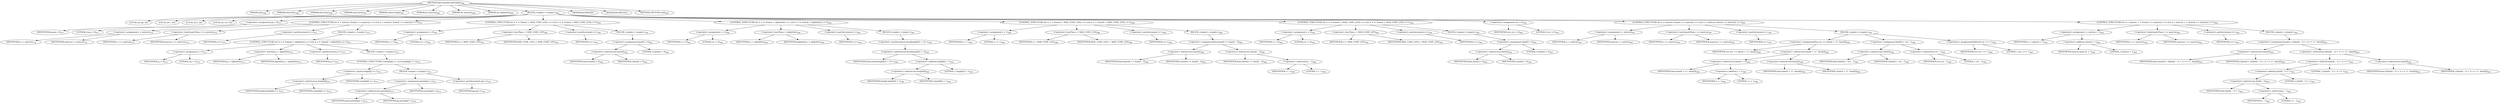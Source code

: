 digraph "hbCreateDecodeTables" {  
"962" [label = <(METHOD,hbCreateDecodeTables)<SUB>366</SUB>> ]
"963" [label = <(PARAM,this)<SUB>366</SUB>> ]
"964" [label = <(PARAM,int[] limit)<SUB>366</SUB>> ]
"965" [label = <(PARAM,int[] base)<SUB>366</SUB>> ]
"966" [label = <(PARAM,int[] perm)<SUB>367</SUB>> ]
"967" [label = <(PARAM,char[] length)<SUB>367</SUB>> ]
"968" [label = <(PARAM,int minLen)<SUB>368</SUB>> ]
"969" [label = <(PARAM,int maxLen)<SUB>368</SUB>> ]
"970" [label = <(PARAM,int alphaSize)<SUB>368</SUB>> ]
"971" [label = <(BLOCK,&lt;empty&gt;,&lt;empty&gt;)<SUB>368</SUB>> ]
"972" [label = <(LOCAL,int pp: int)> ]
"973" [label = <(LOCAL,int i: int)> ]
"974" [label = <(LOCAL,int j: int)> ]
"975" [label = <(LOCAL,int vec: int)> ]
"976" [label = <(&lt;operator&gt;.assignment,pp = 0)<SUB>371</SUB>> ]
"977" [label = <(IDENTIFIER,pp,pp = 0)<SUB>371</SUB>> ]
"978" [label = <(LITERAL,0,pp = 0)<SUB>371</SUB>> ]
"979" [label = <(CONTROL_STRUCTURE,for (i = minLen; Some(i &lt;= maxLen); i++),for (i = minLen; Some(i &lt;= maxLen); i++))<SUB>372</SUB>> ]
"980" [label = <(&lt;operator&gt;.assignment,i = minLen)<SUB>372</SUB>> ]
"981" [label = <(IDENTIFIER,i,i = minLen)<SUB>372</SUB>> ]
"982" [label = <(IDENTIFIER,minLen,i = minLen)<SUB>372</SUB>> ]
"983" [label = <(&lt;operator&gt;.lessEqualsThan,i &lt;= maxLen)<SUB>372</SUB>> ]
"984" [label = <(IDENTIFIER,i,i &lt;= maxLen)<SUB>372</SUB>> ]
"985" [label = <(IDENTIFIER,maxLen,i &lt;= maxLen)<SUB>372</SUB>> ]
"986" [label = <(&lt;operator&gt;.postIncrement,i++)<SUB>372</SUB>> ]
"987" [label = <(IDENTIFIER,i,i++)<SUB>372</SUB>> ]
"988" [label = <(BLOCK,&lt;empty&gt;,&lt;empty&gt;)<SUB>372</SUB>> ]
"989" [label = <(CONTROL_STRUCTURE,for (j = 0; Some(j &lt; alphaSize); j++),for (j = 0; Some(j &lt; alphaSize); j++))<SUB>373</SUB>> ]
"990" [label = <(&lt;operator&gt;.assignment,j = 0)<SUB>373</SUB>> ]
"991" [label = <(IDENTIFIER,j,j = 0)<SUB>373</SUB>> ]
"992" [label = <(LITERAL,0,j = 0)<SUB>373</SUB>> ]
"993" [label = <(&lt;operator&gt;.lessThan,j &lt; alphaSize)<SUB>373</SUB>> ]
"994" [label = <(IDENTIFIER,j,j &lt; alphaSize)<SUB>373</SUB>> ]
"995" [label = <(IDENTIFIER,alphaSize,j &lt; alphaSize)<SUB>373</SUB>> ]
"996" [label = <(&lt;operator&gt;.postIncrement,j++)<SUB>373</SUB>> ]
"997" [label = <(IDENTIFIER,j,j++)<SUB>373</SUB>> ]
"998" [label = <(BLOCK,&lt;empty&gt;,&lt;empty&gt;)<SUB>373</SUB>> ]
"999" [label = <(CONTROL_STRUCTURE,if (length[j] == i),if (length[j] == i))<SUB>374</SUB>> ]
"1000" [label = <(&lt;operator&gt;.equals,length[j] == i)<SUB>374</SUB>> ]
"1001" [label = <(&lt;operator&gt;.indexAccess,length[j])<SUB>374</SUB>> ]
"1002" [label = <(IDENTIFIER,length,length[j] == i)<SUB>374</SUB>> ]
"1003" [label = <(IDENTIFIER,j,length[j] == i)<SUB>374</SUB>> ]
"1004" [label = <(IDENTIFIER,i,length[j] == i)<SUB>374</SUB>> ]
"1005" [label = <(BLOCK,&lt;empty&gt;,&lt;empty&gt;)<SUB>374</SUB>> ]
"1006" [label = <(&lt;operator&gt;.assignment,perm[pp] = j)<SUB>375</SUB>> ]
"1007" [label = <(&lt;operator&gt;.indexAccess,perm[pp])<SUB>375</SUB>> ]
"1008" [label = <(IDENTIFIER,perm,perm[pp] = j)<SUB>375</SUB>> ]
"1009" [label = <(IDENTIFIER,pp,perm[pp] = j)<SUB>375</SUB>> ]
"1010" [label = <(IDENTIFIER,j,perm[pp] = j)<SUB>375</SUB>> ]
"1011" [label = <(&lt;operator&gt;.postIncrement,pp++)<SUB>376</SUB>> ]
"1012" [label = <(IDENTIFIER,pp,pp++)<SUB>376</SUB>> ]
"1013" [label = <(CONTROL_STRUCTURE,for (i = 0; Some(i &lt; MAX_CODE_LEN); i++),for (i = 0; Some(i &lt; MAX_CODE_LEN); i++))<SUB>381</SUB>> ]
"1014" [label = <(&lt;operator&gt;.assignment,i = 0)<SUB>381</SUB>> ]
"1015" [label = <(IDENTIFIER,i,i = 0)<SUB>381</SUB>> ]
"1016" [label = <(LITERAL,0,i = 0)<SUB>381</SUB>> ]
"1017" [label = <(&lt;operator&gt;.lessThan,i &lt; MAX_CODE_LEN)<SUB>381</SUB>> ]
"1018" [label = <(IDENTIFIER,i,i &lt; MAX_CODE_LEN)<SUB>381</SUB>> ]
"1019" [label = <(IDENTIFIER,MAX_CODE_LEN,i &lt; MAX_CODE_LEN)<SUB>381</SUB>> ]
"1020" [label = <(&lt;operator&gt;.postIncrement,i++)<SUB>381</SUB>> ]
"1021" [label = <(IDENTIFIER,i,i++)<SUB>381</SUB>> ]
"1022" [label = <(BLOCK,&lt;empty&gt;,&lt;empty&gt;)<SUB>381</SUB>> ]
"1023" [label = <(&lt;operator&gt;.assignment,base[i] = 0)<SUB>382</SUB>> ]
"1024" [label = <(&lt;operator&gt;.indexAccess,base[i])<SUB>382</SUB>> ]
"1025" [label = <(IDENTIFIER,base,base[i] = 0)<SUB>382</SUB>> ]
"1026" [label = <(IDENTIFIER,i,base[i] = 0)<SUB>382</SUB>> ]
"1027" [label = <(LITERAL,0,base[i] = 0)<SUB>382</SUB>> ]
"1028" [label = <(CONTROL_STRUCTURE,for (i = 0; Some(i &lt; alphaSize); i++),for (i = 0; Some(i &lt; alphaSize); i++))<SUB>384</SUB>> ]
"1029" [label = <(&lt;operator&gt;.assignment,i = 0)<SUB>384</SUB>> ]
"1030" [label = <(IDENTIFIER,i,i = 0)<SUB>384</SUB>> ]
"1031" [label = <(LITERAL,0,i = 0)<SUB>384</SUB>> ]
"1032" [label = <(&lt;operator&gt;.lessThan,i &lt; alphaSize)<SUB>384</SUB>> ]
"1033" [label = <(IDENTIFIER,i,i &lt; alphaSize)<SUB>384</SUB>> ]
"1034" [label = <(IDENTIFIER,alphaSize,i &lt; alphaSize)<SUB>384</SUB>> ]
"1035" [label = <(&lt;operator&gt;.postIncrement,i++)<SUB>384</SUB>> ]
"1036" [label = <(IDENTIFIER,i,i++)<SUB>384</SUB>> ]
"1037" [label = <(BLOCK,&lt;empty&gt;,&lt;empty&gt;)<SUB>384</SUB>> ]
"1038" [label = <(&lt;operator&gt;.postIncrement,base[length[i] + 1]++)<SUB>385</SUB>> ]
"1039" [label = <(&lt;operator&gt;.indexAccess,base[length[i] + 1])<SUB>385</SUB>> ]
"1040" [label = <(IDENTIFIER,base,base[length[i] + 1]++)<SUB>385</SUB>> ]
"1041" [label = <(&lt;operator&gt;.addition,length[i] + 1)<SUB>385</SUB>> ]
"1042" [label = <(&lt;operator&gt;.indexAccess,length[i])<SUB>385</SUB>> ]
"1043" [label = <(IDENTIFIER,length,length[i] + 1)<SUB>385</SUB>> ]
"1044" [label = <(IDENTIFIER,i,length[i] + 1)<SUB>385</SUB>> ]
"1045" [label = <(LITERAL,1,length[i] + 1)<SUB>385</SUB>> ]
"1046" [label = <(CONTROL_STRUCTURE,for (i = 1; Some(i &lt; MAX_CODE_LEN); i++),for (i = 1; Some(i &lt; MAX_CODE_LEN); i++))<SUB>388</SUB>> ]
"1047" [label = <(&lt;operator&gt;.assignment,i = 1)<SUB>388</SUB>> ]
"1048" [label = <(IDENTIFIER,i,i = 1)<SUB>388</SUB>> ]
"1049" [label = <(LITERAL,1,i = 1)<SUB>388</SUB>> ]
"1050" [label = <(&lt;operator&gt;.lessThan,i &lt; MAX_CODE_LEN)<SUB>388</SUB>> ]
"1051" [label = <(IDENTIFIER,i,i &lt; MAX_CODE_LEN)<SUB>388</SUB>> ]
"1052" [label = <(IDENTIFIER,MAX_CODE_LEN,i &lt; MAX_CODE_LEN)<SUB>388</SUB>> ]
"1053" [label = <(&lt;operator&gt;.postIncrement,i++)<SUB>388</SUB>> ]
"1054" [label = <(IDENTIFIER,i,i++)<SUB>388</SUB>> ]
"1055" [label = <(BLOCK,&lt;empty&gt;,&lt;empty&gt;)<SUB>388</SUB>> ]
"1056" [label = <(&lt;operator&gt;.assignmentPlus,base[i] += base[i - 1])<SUB>389</SUB>> ]
"1057" [label = <(&lt;operator&gt;.indexAccess,base[i])<SUB>389</SUB>> ]
"1058" [label = <(IDENTIFIER,base,base[i] += base[i - 1])<SUB>389</SUB>> ]
"1059" [label = <(IDENTIFIER,i,base[i] += base[i - 1])<SUB>389</SUB>> ]
"1060" [label = <(&lt;operator&gt;.indexAccess,base[i - 1])<SUB>389</SUB>> ]
"1061" [label = <(IDENTIFIER,base,base[i] += base[i - 1])<SUB>389</SUB>> ]
"1062" [label = <(&lt;operator&gt;.subtraction,i - 1)<SUB>389</SUB>> ]
"1063" [label = <(IDENTIFIER,i,i - 1)<SUB>389</SUB>> ]
"1064" [label = <(LITERAL,1,i - 1)<SUB>389</SUB>> ]
"1065" [label = <(CONTROL_STRUCTURE,for (i = 0; Some(i &lt; MAX_CODE_LEN); i++),for (i = 0; Some(i &lt; MAX_CODE_LEN); i++))<SUB>392</SUB>> ]
"1066" [label = <(&lt;operator&gt;.assignment,i = 0)<SUB>392</SUB>> ]
"1067" [label = <(IDENTIFIER,i,i = 0)<SUB>392</SUB>> ]
"1068" [label = <(LITERAL,0,i = 0)<SUB>392</SUB>> ]
"1069" [label = <(&lt;operator&gt;.lessThan,i &lt; MAX_CODE_LEN)<SUB>392</SUB>> ]
"1070" [label = <(IDENTIFIER,i,i &lt; MAX_CODE_LEN)<SUB>392</SUB>> ]
"1071" [label = <(IDENTIFIER,MAX_CODE_LEN,i &lt; MAX_CODE_LEN)<SUB>392</SUB>> ]
"1072" [label = <(&lt;operator&gt;.postIncrement,i++)<SUB>392</SUB>> ]
"1073" [label = <(IDENTIFIER,i,i++)<SUB>392</SUB>> ]
"1074" [label = <(BLOCK,&lt;empty&gt;,&lt;empty&gt;)<SUB>392</SUB>> ]
"1075" [label = <(&lt;operator&gt;.assignment,limit[i] = 0)<SUB>393</SUB>> ]
"1076" [label = <(&lt;operator&gt;.indexAccess,limit[i])<SUB>393</SUB>> ]
"1077" [label = <(IDENTIFIER,limit,limit[i] = 0)<SUB>393</SUB>> ]
"1078" [label = <(IDENTIFIER,i,limit[i] = 0)<SUB>393</SUB>> ]
"1079" [label = <(LITERAL,0,limit[i] = 0)<SUB>393</SUB>> ]
"1080" [label = <(&lt;operator&gt;.assignment,vec = 0)<SUB>395</SUB>> ]
"1081" [label = <(IDENTIFIER,vec,vec = 0)<SUB>395</SUB>> ]
"1082" [label = <(LITERAL,0,vec = 0)<SUB>395</SUB>> ]
"1083" [label = <(CONTROL_STRUCTURE,for (i = minLen; Some(i &lt;= maxLen); i++),for (i = minLen; Some(i &lt;= maxLen); i++))<SUB>397</SUB>> ]
"1084" [label = <(&lt;operator&gt;.assignment,i = minLen)<SUB>397</SUB>> ]
"1085" [label = <(IDENTIFIER,i,i = minLen)<SUB>397</SUB>> ]
"1086" [label = <(IDENTIFIER,minLen,i = minLen)<SUB>397</SUB>> ]
"1087" [label = <(&lt;operator&gt;.lessEqualsThan,i &lt;= maxLen)<SUB>397</SUB>> ]
"1088" [label = <(IDENTIFIER,i,i &lt;= maxLen)<SUB>397</SUB>> ]
"1089" [label = <(IDENTIFIER,maxLen,i &lt;= maxLen)<SUB>397</SUB>> ]
"1090" [label = <(&lt;operator&gt;.postIncrement,i++)<SUB>397</SUB>> ]
"1091" [label = <(IDENTIFIER,i,i++)<SUB>397</SUB>> ]
"1092" [label = <(BLOCK,&lt;empty&gt;,&lt;empty&gt;)<SUB>397</SUB>> ]
"1093" [label = <(&lt;operator&gt;.assignmentPlus,vec += base[i + 1] - base[i])<SUB>398</SUB>> ]
"1094" [label = <(IDENTIFIER,vec,vec += base[i + 1] - base[i])<SUB>398</SUB>> ]
"1095" [label = <(&lt;operator&gt;.subtraction,base[i + 1] - base[i])<SUB>398</SUB>> ]
"1096" [label = <(&lt;operator&gt;.indexAccess,base[i + 1])<SUB>398</SUB>> ]
"1097" [label = <(IDENTIFIER,base,base[i + 1] - base[i])<SUB>398</SUB>> ]
"1098" [label = <(&lt;operator&gt;.addition,i + 1)<SUB>398</SUB>> ]
"1099" [label = <(IDENTIFIER,i,i + 1)<SUB>398</SUB>> ]
"1100" [label = <(LITERAL,1,i + 1)<SUB>398</SUB>> ]
"1101" [label = <(&lt;operator&gt;.indexAccess,base[i])<SUB>398</SUB>> ]
"1102" [label = <(IDENTIFIER,base,base[i + 1] - base[i])<SUB>398</SUB>> ]
"1103" [label = <(IDENTIFIER,i,base[i + 1] - base[i])<SUB>398</SUB>> ]
"1104" [label = <(&lt;operator&gt;.assignment,limit[i] = vec - 1)<SUB>399</SUB>> ]
"1105" [label = <(&lt;operator&gt;.indexAccess,limit[i])<SUB>399</SUB>> ]
"1106" [label = <(IDENTIFIER,limit,limit[i] = vec - 1)<SUB>399</SUB>> ]
"1107" [label = <(IDENTIFIER,i,limit[i] = vec - 1)<SUB>399</SUB>> ]
"1108" [label = <(&lt;operator&gt;.subtraction,vec - 1)<SUB>399</SUB>> ]
"1109" [label = <(IDENTIFIER,vec,vec - 1)<SUB>399</SUB>> ]
"1110" [label = <(LITERAL,1,vec - 1)<SUB>399</SUB>> ]
"1111" [label = <(&lt;operators&gt;.assignmentShiftLeft,vec &lt;&lt;= 1)<SUB>400</SUB>> ]
"1112" [label = <(IDENTIFIER,vec,vec &lt;&lt;= 1)<SUB>400</SUB>> ]
"1113" [label = <(LITERAL,1,vec &lt;&lt;= 1)<SUB>400</SUB>> ]
"1114" [label = <(CONTROL_STRUCTURE,for (i = minLen + 1; Some(i &lt;= maxLen); i++),for (i = minLen + 1; Some(i &lt;= maxLen); i++))<SUB>402</SUB>> ]
"1115" [label = <(&lt;operator&gt;.assignment,i = minLen + 1)<SUB>402</SUB>> ]
"1116" [label = <(IDENTIFIER,i,i = minLen + 1)<SUB>402</SUB>> ]
"1117" [label = <(&lt;operator&gt;.addition,minLen + 1)<SUB>402</SUB>> ]
"1118" [label = <(IDENTIFIER,minLen,minLen + 1)<SUB>402</SUB>> ]
"1119" [label = <(LITERAL,1,minLen + 1)<SUB>402</SUB>> ]
"1120" [label = <(&lt;operator&gt;.lessEqualsThan,i &lt;= maxLen)<SUB>402</SUB>> ]
"1121" [label = <(IDENTIFIER,i,i &lt;= maxLen)<SUB>402</SUB>> ]
"1122" [label = <(IDENTIFIER,maxLen,i &lt;= maxLen)<SUB>402</SUB>> ]
"1123" [label = <(&lt;operator&gt;.postIncrement,i++)<SUB>402</SUB>> ]
"1124" [label = <(IDENTIFIER,i,i++)<SUB>402</SUB>> ]
"1125" [label = <(BLOCK,&lt;empty&gt;,&lt;empty&gt;)<SUB>402</SUB>> ]
"1126" [label = <(&lt;operator&gt;.assignment,base[i] = ((limit[i - 1] + 1) &lt;&lt; 1) - base[i])<SUB>403</SUB>> ]
"1127" [label = <(&lt;operator&gt;.indexAccess,base[i])<SUB>403</SUB>> ]
"1128" [label = <(IDENTIFIER,base,base[i] = ((limit[i - 1] + 1) &lt;&lt; 1) - base[i])<SUB>403</SUB>> ]
"1129" [label = <(IDENTIFIER,i,base[i] = ((limit[i - 1] + 1) &lt;&lt; 1) - base[i])<SUB>403</SUB>> ]
"1130" [label = <(&lt;operator&gt;.subtraction,((limit[i - 1] + 1) &lt;&lt; 1) - base[i])<SUB>403</SUB>> ]
"1131" [label = <(&lt;operator&gt;.shiftLeft,(limit[i - 1] + 1) &lt;&lt; 1)<SUB>403</SUB>> ]
"1132" [label = <(&lt;operator&gt;.addition,limit[i - 1] + 1)<SUB>403</SUB>> ]
"1133" [label = <(&lt;operator&gt;.indexAccess,limit[i - 1])<SUB>403</SUB>> ]
"1134" [label = <(IDENTIFIER,limit,limit[i - 1] + 1)<SUB>403</SUB>> ]
"1135" [label = <(&lt;operator&gt;.subtraction,i - 1)<SUB>403</SUB>> ]
"1136" [label = <(IDENTIFIER,i,i - 1)<SUB>403</SUB>> ]
"1137" [label = <(LITERAL,1,i - 1)<SUB>403</SUB>> ]
"1138" [label = <(LITERAL,1,limit[i - 1] + 1)<SUB>403</SUB>> ]
"1139" [label = <(LITERAL,1,(limit[i - 1] + 1) &lt;&lt; 1)<SUB>403</SUB>> ]
"1140" [label = <(&lt;operator&gt;.indexAccess,base[i])<SUB>403</SUB>> ]
"1141" [label = <(IDENTIFIER,base,((limit[i - 1] + 1) &lt;&lt; 1) - base[i])<SUB>403</SUB>> ]
"1142" [label = <(IDENTIFIER,i,((limit[i - 1] + 1) &lt;&lt; 1) - base[i])<SUB>403</SUB>> ]
"1143" [label = <(MODIFIER,PRIVATE)> ]
"1144" [label = <(MODIFIER,VIRTUAL)> ]
"1145" [label = <(METHOD_RETURN,void)<SUB>366</SUB>> ]
  "962" -> "963" 
  "962" -> "964" 
  "962" -> "965" 
  "962" -> "966" 
  "962" -> "967" 
  "962" -> "968" 
  "962" -> "969" 
  "962" -> "970" 
  "962" -> "971" 
  "962" -> "1143" 
  "962" -> "1144" 
  "962" -> "1145" 
  "971" -> "972" 
  "971" -> "973" 
  "971" -> "974" 
  "971" -> "975" 
  "971" -> "976" 
  "971" -> "979" 
  "971" -> "1013" 
  "971" -> "1028" 
  "971" -> "1046" 
  "971" -> "1065" 
  "971" -> "1080" 
  "971" -> "1083" 
  "971" -> "1114" 
  "976" -> "977" 
  "976" -> "978" 
  "979" -> "980" 
  "979" -> "983" 
  "979" -> "986" 
  "979" -> "988" 
  "980" -> "981" 
  "980" -> "982" 
  "983" -> "984" 
  "983" -> "985" 
  "986" -> "987" 
  "988" -> "989" 
  "989" -> "990" 
  "989" -> "993" 
  "989" -> "996" 
  "989" -> "998" 
  "990" -> "991" 
  "990" -> "992" 
  "993" -> "994" 
  "993" -> "995" 
  "996" -> "997" 
  "998" -> "999" 
  "999" -> "1000" 
  "999" -> "1005" 
  "1000" -> "1001" 
  "1000" -> "1004" 
  "1001" -> "1002" 
  "1001" -> "1003" 
  "1005" -> "1006" 
  "1005" -> "1011" 
  "1006" -> "1007" 
  "1006" -> "1010" 
  "1007" -> "1008" 
  "1007" -> "1009" 
  "1011" -> "1012" 
  "1013" -> "1014" 
  "1013" -> "1017" 
  "1013" -> "1020" 
  "1013" -> "1022" 
  "1014" -> "1015" 
  "1014" -> "1016" 
  "1017" -> "1018" 
  "1017" -> "1019" 
  "1020" -> "1021" 
  "1022" -> "1023" 
  "1023" -> "1024" 
  "1023" -> "1027" 
  "1024" -> "1025" 
  "1024" -> "1026" 
  "1028" -> "1029" 
  "1028" -> "1032" 
  "1028" -> "1035" 
  "1028" -> "1037" 
  "1029" -> "1030" 
  "1029" -> "1031" 
  "1032" -> "1033" 
  "1032" -> "1034" 
  "1035" -> "1036" 
  "1037" -> "1038" 
  "1038" -> "1039" 
  "1039" -> "1040" 
  "1039" -> "1041" 
  "1041" -> "1042" 
  "1041" -> "1045" 
  "1042" -> "1043" 
  "1042" -> "1044" 
  "1046" -> "1047" 
  "1046" -> "1050" 
  "1046" -> "1053" 
  "1046" -> "1055" 
  "1047" -> "1048" 
  "1047" -> "1049" 
  "1050" -> "1051" 
  "1050" -> "1052" 
  "1053" -> "1054" 
  "1055" -> "1056" 
  "1056" -> "1057" 
  "1056" -> "1060" 
  "1057" -> "1058" 
  "1057" -> "1059" 
  "1060" -> "1061" 
  "1060" -> "1062" 
  "1062" -> "1063" 
  "1062" -> "1064" 
  "1065" -> "1066" 
  "1065" -> "1069" 
  "1065" -> "1072" 
  "1065" -> "1074" 
  "1066" -> "1067" 
  "1066" -> "1068" 
  "1069" -> "1070" 
  "1069" -> "1071" 
  "1072" -> "1073" 
  "1074" -> "1075" 
  "1075" -> "1076" 
  "1075" -> "1079" 
  "1076" -> "1077" 
  "1076" -> "1078" 
  "1080" -> "1081" 
  "1080" -> "1082" 
  "1083" -> "1084" 
  "1083" -> "1087" 
  "1083" -> "1090" 
  "1083" -> "1092" 
  "1084" -> "1085" 
  "1084" -> "1086" 
  "1087" -> "1088" 
  "1087" -> "1089" 
  "1090" -> "1091" 
  "1092" -> "1093" 
  "1092" -> "1104" 
  "1092" -> "1111" 
  "1093" -> "1094" 
  "1093" -> "1095" 
  "1095" -> "1096" 
  "1095" -> "1101" 
  "1096" -> "1097" 
  "1096" -> "1098" 
  "1098" -> "1099" 
  "1098" -> "1100" 
  "1101" -> "1102" 
  "1101" -> "1103" 
  "1104" -> "1105" 
  "1104" -> "1108" 
  "1105" -> "1106" 
  "1105" -> "1107" 
  "1108" -> "1109" 
  "1108" -> "1110" 
  "1111" -> "1112" 
  "1111" -> "1113" 
  "1114" -> "1115" 
  "1114" -> "1120" 
  "1114" -> "1123" 
  "1114" -> "1125" 
  "1115" -> "1116" 
  "1115" -> "1117" 
  "1117" -> "1118" 
  "1117" -> "1119" 
  "1120" -> "1121" 
  "1120" -> "1122" 
  "1123" -> "1124" 
  "1125" -> "1126" 
  "1126" -> "1127" 
  "1126" -> "1130" 
  "1127" -> "1128" 
  "1127" -> "1129" 
  "1130" -> "1131" 
  "1130" -> "1140" 
  "1131" -> "1132" 
  "1131" -> "1139" 
  "1132" -> "1133" 
  "1132" -> "1138" 
  "1133" -> "1134" 
  "1133" -> "1135" 
  "1135" -> "1136" 
  "1135" -> "1137" 
  "1140" -> "1141" 
  "1140" -> "1142" 
}

